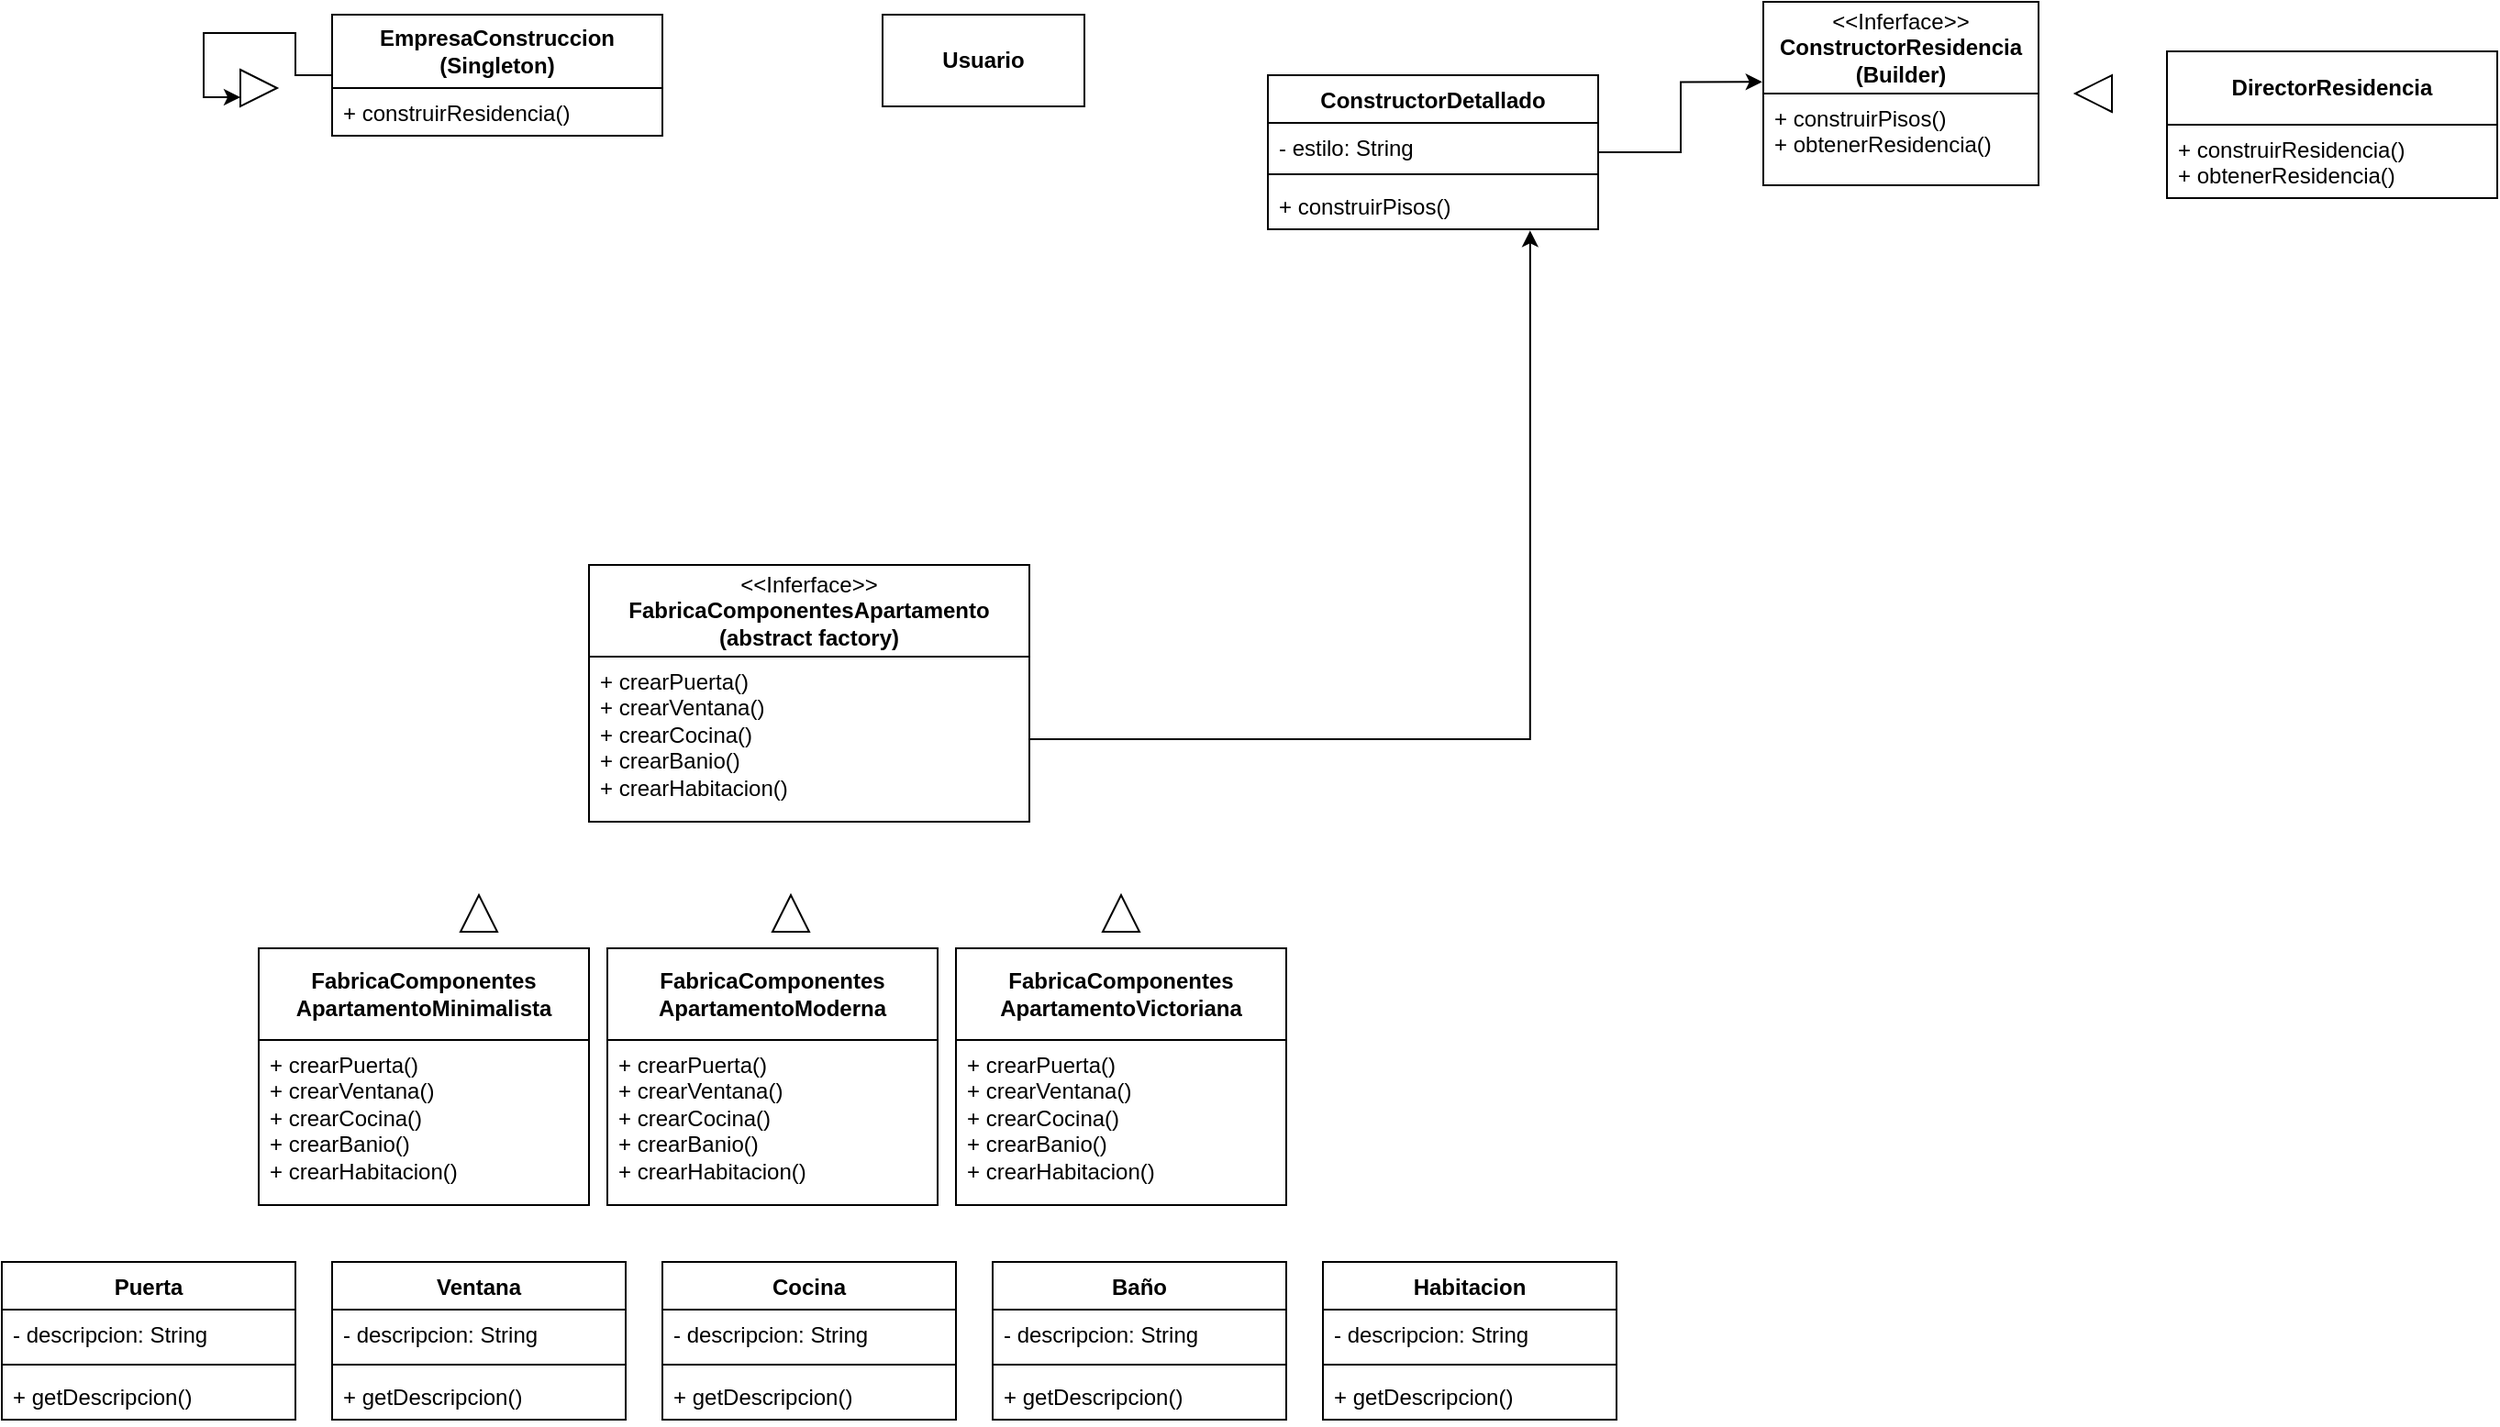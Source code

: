 <mxfile version="26.1.1">
  <diagram id="C5RBs43oDa-KdzZeNtuy" name="Page-1">
    <mxGraphModel dx="1351" dy="568" grid="1" gridSize="10" guides="1" tooltips="1" connect="1" arrows="1" fold="1" page="1" pageScale="1" pageWidth="827" pageHeight="1169" math="0" shadow="0">
      <root>
        <mxCell id="WIyWlLk6GJQsqaUBKTNV-0" />
        <mxCell id="WIyWlLk6GJQsqaUBKTNV-1" parent="WIyWlLk6GJQsqaUBKTNV-0" />
        <mxCell id="4NDoe3Q7L930IOSC8Iq2-74" style="edgeStyle=orthogonalEdgeStyle;rounded=0;orthogonalLoop=1;jettySize=auto;html=1;entryX=0;entryY=0.75;entryDx=0;entryDy=0;" edge="1" parent="WIyWlLk6GJQsqaUBKTNV-1" source="4NDoe3Q7L930IOSC8Iq2-6" target="4NDoe3Q7L930IOSC8Iq2-73">
          <mxGeometry relative="1" as="geometry" />
        </mxCell>
        <mxCell id="4NDoe3Q7L930IOSC8Iq2-6" value="&lt;b&gt;EmpresaConstruccion (Singleton)&lt;/b&gt;" style="swimlane;fontStyle=0;childLayout=stackLayout;horizontal=1;startSize=40;fillColor=none;horizontalStack=0;resizeParent=1;resizeParentMax=0;resizeLast=0;collapsible=1;marginBottom=0;whiteSpace=wrap;html=1;" vertex="1" parent="WIyWlLk6GJQsqaUBKTNV-1">
          <mxGeometry x="90" y="480" width="180" height="66" as="geometry" />
        </mxCell>
        <mxCell id="4NDoe3Q7L930IOSC8Iq2-7" value="&lt;div&gt;+ construirResidencia()&lt;/div&gt;" style="text;strokeColor=none;fillColor=none;align=left;verticalAlign=top;spacingLeft=4;spacingRight=4;overflow=hidden;rotatable=0;points=[[0,0.5],[1,0.5]];portConstraint=eastwest;whiteSpace=wrap;html=1;" vertex="1" parent="4NDoe3Q7L930IOSC8Iq2-6">
          <mxGeometry y="40" width="180" height="26" as="geometry" />
        </mxCell>
        <mxCell id="4NDoe3Q7L930IOSC8Iq2-10" value="&lt;b&gt;Usuario&lt;/b&gt;" style="html=1;whiteSpace=wrap;" vertex="1" parent="WIyWlLk6GJQsqaUBKTNV-1">
          <mxGeometry x="390" y="480" width="110" height="50" as="geometry" />
        </mxCell>
        <mxCell id="4NDoe3Q7L930IOSC8Iq2-17" value="&lt;div&gt;&amp;lt;&amp;lt;Inferface&amp;gt;&amp;gt;&lt;/div&gt;&lt;span style=&quot;font-weight: 700;&quot;&gt;FabricaComponentesApartamento&lt;/span&gt;&lt;div&gt;&lt;b&gt;(abstract factory&lt;/b&gt;&lt;b style=&quot;background-color: transparent; color: light-dark(rgb(0, 0, 0), rgb(255, 255, 255));&quot;&gt;)&lt;/b&gt;&lt;/div&gt;" style="swimlane;fontStyle=0;childLayout=stackLayout;horizontal=1;startSize=50;fillColor=none;horizontalStack=0;resizeParent=1;resizeParentMax=0;resizeLast=0;collapsible=1;marginBottom=0;whiteSpace=wrap;html=1;" vertex="1" parent="WIyWlLk6GJQsqaUBKTNV-1">
          <mxGeometry x="230" y="780" width="240" height="140" as="geometry" />
        </mxCell>
        <mxCell id="4NDoe3Q7L930IOSC8Iq2-18" value="&lt;div&gt;+ crearPuerta()&lt;/div&gt;&lt;div&gt;+ crearVentana()&lt;/div&gt;&lt;div&gt;+ crearCocina()&lt;/div&gt;&lt;div&gt;+ crearBanio()&lt;/div&gt;&lt;div&gt;+ crearHabitacion()&lt;/div&gt;" style="text;strokeColor=none;fillColor=none;align=left;verticalAlign=top;spacingLeft=4;spacingRight=4;overflow=hidden;rotatable=0;points=[[0,0.5],[1,0.5]];portConstraint=eastwest;whiteSpace=wrap;html=1;" vertex="1" parent="4NDoe3Q7L930IOSC8Iq2-17">
          <mxGeometry y="50" width="240" height="90" as="geometry" />
        </mxCell>
        <mxCell id="4NDoe3Q7L930IOSC8Iq2-23" value="&lt;b&gt;FabricaComponentes&lt;/b&gt;&lt;div&gt;&lt;b&gt;ApartamentoMinimalista&lt;/b&gt;&lt;/div&gt;" style="swimlane;fontStyle=0;childLayout=stackLayout;horizontal=1;startSize=50;fillColor=none;horizontalStack=0;resizeParent=1;resizeParentMax=0;resizeLast=0;collapsible=1;marginBottom=0;whiteSpace=wrap;html=1;" vertex="1" parent="WIyWlLk6GJQsqaUBKTNV-1">
          <mxGeometry x="50" y="989" width="180" height="140" as="geometry" />
        </mxCell>
        <mxCell id="4NDoe3Q7L930IOSC8Iq2-24" value="&lt;div&gt;+ crearPuerta()&lt;/div&gt;&lt;div&gt;+ crearVentana()&lt;/div&gt;&lt;div&gt;+ crearCocina()&lt;/div&gt;&lt;div&gt;+ crearBanio()&lt;/div&gt;&lt;div&gt;+ crearHabitacion()&lt;/div&gt;" style="text;strokeColor=none;fillColor=none;align=left;verticalAlign=top;spacingLeft=4;spacingRight=4;overflow=hidden;rotatable=0;points=[[0,0.5],[1,0.5]];portConstraint=eastwest;whiteSpace=wrap;html=1;" vertex="1" parent="4NDoe3Q7L930IOSC8Iq2-23">
          <mxGeometry y="50" width="180" height="90" as="geometry" />
        </mxCell>
        <mxCell id="4NDoe3Q7L930IOSC8Iq2-25" value="&lt;b&gt;FabricaComponentes&lt;/b&gt;&lt;div&gt;&lt;b&gt;ApartamentoModerna&lt;/b&gt;&lt;/div&gt;" style="swimlane;fontStyle=0;childLayout=stackLayout;horizontal=1;startSize=50;fillColor=none;horizontalStack=0;resizeParent=1;resizeParentMax=0;resizeLast=0;collapsible=1;marginBottom=0;whiteSpace=wrap;html=1;" vertex="1" parent="WIyWlLk6GJQsqaUBKTNV-1">
          <mxGeometry x="240" y="989" width="180" height="140" as="geometry" />
        </mxCell>
        <mxCell id="4NDoe3Q7L930IOSC8Iq2-26" value="&lt;div&gt;+ crearPuerta()&lt;/div&gt;&lt;div&gt;+ crearVentana()&lt;/div&gt;&lt;div&gt;+ crearCocina()&lt;/div&gt;&lt;div&gt;+ crearBanio()&lt;/div&gt;&lt;div&gt;+ crearHabitacion()&lt;/div&gt;" style="text;strokeColor=none;fillColor=none;align=left;verticalAlign=top;spacingLeft=4;spacingRight=4;overflow=hidden;rotatable=0;points=[[0,0.5],[1,0.5]];portConstraint=eastwest;whiteSpace=wrap;html=1;" vertex="1" parent="4NDoe3Q7L930IOSC8Iq2-25">
          <mxGeometry y="50" width="180" height="90" as="geometry" />
        </mxCell>
        <mxCell id="4NDoe3Q7L930IOSC8Iq2-27" value="&lt;b&gt;FabricaComponentes&lt;/b&gt;&lt;div&gt;&lt;b&gt;ApartamentoVictoriana&lt;/b&gt;&lt;/div&gt;" style="swimlane;fontStyle=0;childLayout=stackLayout;horizontal=1;startSize=50;fillColor=none;horizontalStack=0;resizeParent=1;resizeParentMax=0;resizeLast=0;collapsible=1;marginBottom=0;whiteSpace=wrap;html=1;" vertex="1" parent="WIyWlLk6GJQsqaUBKTNV-1">
          <mxGeometry x="430" y="989" width="180" height="140" as="geometry" />
        </mxCell>
        <mxCell id="4NDoe3Q7L930IOSC8Iq2-28" value="&lt;div&gt;+ crearPuerta()&lt;/div&gt;&lt;div&gt;+ crearVentana()&lt;/div&gt;&lt;div&gt;+ crearCocina()&lt;/div&gt;&lt;div&gt;+ crearBanio()&lt;/div&gt;&lt;div&gt;+ crearHabitacion()&lt;/div&gt;" style="text;strokeColor=none;fillColor=none;align=left;verticalAlign=top;spacingLeft=4;spacingRight=4;overflow=hidden;rotatable=0;points=[[0,0.5],[1,0.5]];portConstraint=eastwest;whiteSpace=wrap;html=1;" vertex="1" parent="4NDoe3Q7L930IOSC8Iq2-27">
          <mxGeometry y="50" width="180" height="90" as="geometry" />
        </mxCell>
        <mxCell id="4NDoe3Q7L930IOSC8Iq2-35" value="Puerta" style="swimlane;fontStyle=1;align=center;verticalAlign=top;childLayout=stackLayout;horizontal=1;startSize=26;horizontalStack=0;resizeParent=1;resizeParentMax=0;resizeLast=0;collapsible=1;marginBottom=0;whiteSpace=wrap;html=1;" vertex="1" parent="WIyWlLk6GJQsqaUBKTNV-1">
          <mxGeometry x="-90" y="1160" width="160" height="86" as="geometry" />
        </mxCell>
        <mxCell id="4NDoe3Q7L930IOSC8Iq2-36" value="- descripcion: String" style="text;strokeColor=none;fillColor=none;align=left;verticalAlign=top;spacingLeft=4;spacingRight=4;overflow=hidden;rotatable=0;points=[[0,0.5],[1,0.5]];portConstraint=eastwest;whiteSpace=wrap;html=1;" vertex="1" parent="4NDoe3Q7L930IOSC8Iq2-35">
          <mxGeometry y="26" width="160" height="26" as="geometry" />
        </mxCell>
        <mxCell id="4NDoe3Q7L930IOSC8Iq2-37" value="" style="line;strokeWidth=1;fillColor=none;align=left;verticalAlign=middle;spacingTop=-1;spacingLeft=3;spacingRight=3;rotatable=0;labelPosition=right;points=[];portConstraint=eastwest;strokeColor=inherit;" vertex="1" parent="4NDoe3Q7L930IOSC8Iq2-35">
          <mxGeometry y="52" width="160" height="8" as="geometry" />
        </mxCell>
        <mxCell id="4NDoe3Q7L930IOSC8Iq2-38" value="+ getDescripcion()" style="text;strokeColor=none;fillColor=none;align=left;verticalAlign=top;spacingLeft=4;spacingRight=4;overflow=hidden;rotatable=0;points=[[0,0.5],[1,0.5]];portConstraint=eastwest;whiteSpace=wrap;html=1;" vertex="1" parent="4NDoe3Q7L930IOSC8Iq2-35">
          <mxGeometry y="60" width="160" height="26" as="geometry" />
        </mxCell>
        <mxCell id="4NDoe3Q7L930IOSC8Iq2-40" value="Ventana" style="swimlane;fontStyle=1;align=center;verticalAlign=top;childLayout=stackLayout;horizontal=1;startSize=26;horizontalStack=0;resizeParent=1;resizeParentMax=0;resizeLast=0;collapsible=1;marginBottom=0;whiteSpace=wrap;html=1;" vertex="1" parent="WIyWlLk6GJQsqaUBKTNV-1">
          <mxGeometry x="90" y="1160" width="160" height="86" as="geometry" />
        </mxCell>
        <mxCell id="4NDoe3Q7L930IOSC8Iq2-41" value="- descripcion: String" style="text;strokeColor=none;fillColor=none;align=left;verticalAlign=top;spacingLeft=4;spacingRight=4;overflow=hidden;rotatable=0;points=[[0,0.5],[1,0.5]];portConstraint=eastwest;whiteSpace=wrap;html=1;" vertex="1" parent="4NDoe3Q7L930IOSC8Iq2-40">
          <mxGeometry y="26" width="160" height="26" as="geometry" />
        </mxCell>
        <mxCell id="4NDoe3Q7L930IOSC8Iq2-42" value="" style="line;strokeWidth=1;fillColor=none;align=left;verticalAlign=middle;spacingTop=-1;spacingLeft=3;spacingRight=3;rotatable=0;labelPosition=right;points=[];portConstraint=eastwest;strokeColor=inherit;" vertex="1" parent="4NDoe3Q7L930IOSC8Iq2-40">
          <mxGeometry y="52" width="160" height="8" as="geometry" />
        </mxCell>
        <mxCell id="4NDoe3Q7L930IOSC8Iq2-43" value="+ getDescripcion()" style="text;strokeColor=none;fillColor=none;align=left;verticalAlign=top;spacingLeft=4;spacingRight=4;overflow=hidden;rotatable=0;points=[[0,0.5],[1,0.5]];portConstraint=eastwest;whiteSpace=wrap;html=1;" vertex="1" parent="4NDoe3Q7L930IOSC8Iq2-40">
          <mxGeometry y="60" width="160" height="26" as="geometry" />
        </mxCell>
        <mxCell id="4NDoe3Q7L930IOSC8Iq2-44" value="Cocina" style="swimlane;fontStyle=1;align=center;verticalAlign=top;childLayout=stackLayout;horizontal=1;startSize=26;horizontalStack=0;resizeParent=1;resizeParentMax=0;resizeLast=0;collapsible=1;marginBottom=0;whiteSpace=wrap;html=1;" vertex="1" parent="WIyWlLk6GJQsqaUBKTNV-1">
          <mxGeometry x="270" y="1160" width="160" height="86" as="geometry" />
        </mxCell>
        <mxCell id="4NDoe3Q7L930IOSC8Iq2-45" value="- descripcion: String" style="text;strokeColor=none;fillColor=none;align=left;verticalAlign=top;spacingLeft=4;spacingRight=4;overflow=hidden;rotatable=0;points=[[0,0.5],[1,0.5]];portConstraint=eastwest;whiteSpace=wrap;html=1;" vertex="1" parent="4NDoe3Q7L930IOSC8Iq2-44">
          <mxGeometry y="26" width="160" height="26" as="geometry" />
        </mxCell>
        <mxCell id="4NDoe3Q7L930IOSC8Iq2-46" value="" style="line;strokeWidth=1;fillColor=none;align=left;verticalAlign=middle;spacingTop=-1;spacingLeft=3;spacingRight=3;rotatable=0;labelPosition=right;points=[];portConstraint=eastwest;strokeColor=inherit;" vertex="1" parent="4NDoe3Q7L930IOSC8Iq2-44">
          <mxGeometry y="52" width="160" height="8" as="geometry" />
        </mxCell>
        <mxCell id="4NDoe3Q7L930IOSC8Iq2-47" value="+ getDescripcion()" style="text;strokeColor=none;fillColor=none;align=left;verticalAlign=top;spacingLeft=4;spacingRight=4;overflow=hidden;rotatable=0;points=[[0,0.5],[1,0.5]];portConstraint=eastwest;whiteSpace=wrap;html=1;" vertex="1" parent="4NDoe3Q7L930IOSC8Iq2-44">
          <mxGeometry y="60" width="160" height="26" as="geometry" />
        </mxCell>
        <mxCell id="4NDoe3Q7L930IOSC8Iq2-48" value="Baño" style="swimlane;fontStyle=1;align=center;verticalAlign=top;childLayout=stackLayout;horizontal=1;startSize=26;horizontalStack=0;resizeParent=1;resizeParentMax=0;resizeLast=0;collapsible=1;marginBottom=0;whiteSpace=wrap;html=1;" vertex="1" parent="WIyWlLk6GJQsqaUBKTNV-1">
          <mxGeometry x="450" y="1160" width="160" height="86" as="geometry" />
        </mxCell>
        <mxCell id="4NDoe3Q7L930IOSC8Iq2-49" value="- descripcion: String" style="text;strokeColor=none;fillColor=none;align=left;verticalAlign=top;spacingLeft=4;spacingRight=4;overflow=hidden;rotatable=0;points=[[0,0.5],[1,0.5]];portConstraint=eastwest;whiteSpace=wrap;html=1;" vertex="1" parent="4NDoe3Q7L930IOSC8Iq2-48">
          <mxGeometry y="26" width="160" height="26" as="geometry" />
        </mxCell>
        <mxCell id="4NDoe3Q7L930IOSC8Iq2-50" value="" style="line;strokeWidth=1;fillColor=none;align=left;verticalAlign=middle;spacingTop=-1;spacingLeft=3;spacingRight=3;rotatable=0;labelPosition=right;points=[];portConstraint=eastwest;strokeColor=inherit;" vertex="1" parent="4NDoe3Q7L930IOSC8Iq2-48">
          <mxGeometry y="52" width="160" height="8" as="geometry" />
        </mxCell>
        <mxCell id="4NDoe3Q7L930IOSC8Iq2-51" value="+ getDescripcion()" style="text;strokeColor=none;fillColor=none;align=left;verticalAlign=top;spacingLeft=4;spacingRight=4;overflow=hidden;rotatable=0;points=[[0,0.5],[1,0.5]];portConstraint=eastwest;whiteSpace=wrap;html=1;" vertex="1" parent="4NDoe3Q7L930IOSC8Iq2-48">
          <mxGeometry y="60" width="160" height="26" as="geometry" />
        </mxCell>
        <mxCell id="4NDoe3Q7L930IOSC8Iq2-52" value="Habitacion" style="swimlane;fontStyle=1;align=center;verticalAlign=top;childLayout=stackLayout;horizontal=1;startSize=26;horizontalStack=0;resizeParent=1;resizeParentMax=0;resizeLast=0;collapsible=1;marginBottom=0;whiteSpace=wrap;html=1;" vertex="1" parent="WIyWlLk6GJQsqaUBKTNV-1">
          <mxGeometry x="630" y="1160" width="160" height="86" as="geometry" />
        </mxCell>
        <mxCell id="4NDoe3Q7L930IOSC8Iq2-53" value="- descripcion: String" style="text;strokeColor=none;fillColor=none;align=left;verticalAlign=top;spacingLeft=4;spacingRight=4;overflow=hidden;rotatable=0;points=[[0,0.5],[1,0.5]];portConstraint=eastwest;whiteSpace=wrap;html=1;" vertex="1" parent="4NDoe3Q7L930IOSC8Iq2-52">
          <mxGeometry y="26" width="160" height="26" as="geometry" />
        </mxCell>
        <mxCell id="4NDoe3Q7L930IOSC8Iq2-54" value="" style="line;strokeWidth=1;fillColor=none;align=left;verticalAlign=middle;spacingTop=-1;spacingLeft=3;spacingRight=3;rotatable=0;labelPosition=right;points=[];portConstraint=eastwest;strokeColor=inherit;" vertex="1" parent="4NDoe3Q7L930IOSC8Iq2-52">
          <mxGeometry y="52" width="160" height="8" as="geometry" />
        </mxCell>
        <mxCell id="4NDoe3Q7L930IOSC8Iq2-55" value="+ getDescripcion()" style="text;strokeColor=none;fillColor=none;align=left;verticalAlign=top;spacingLeft=4;spacingRight=4;overflow=hidden;rotatable=0;points=[[0,0.5],[1,0.5]];portConstraint=eastwest;whiteSpace=wrap;html=1;" vertex="1" parent="4NDoe3Q7L930IOSC8Iq2-52">
          <mxGeometry y="60" width="160" height="26" as="geometry" />
        </mxCell>
        <mxCell id="4NDoe3Q7L930IOSC8Iq2-56" value="&lt;div&gt;&amp;lt;&amp;lt;Inferface&amp;gt;&amp;gt;&lt;/div&gt;&lt;b&gt;ConstructorResidencia&lt;/b&gt;&lt;div&gt;&lt;b&gt;(Builder)&lt;/b&gt;&lt;/div&gt;" style="swimlane;fontStyle=0;childLayout=stackLayout;horizontal=1;startSize=50;fillColor=none;horizontalStack=0;resizeParent=1;resizeParentMax=0;resizeLast=0;collapsible=1;marginBottom=0;whiteSpace=wrap;html=1;" vertex="1" parent="WIyWlLk6GJQsqaUBKTNV-1">
          <mxGeometry x="870" y="473" width="150" height="100" as="geometry" />
        </mxCell>
        <mxCell id="4NDoe3Q7L930IOSC8Iq2-57" value="&lt;div&gt;+ construirPisos()&lt;/div&gt;&lt;div&gt;&lt;span style=&quot;background-color: transparent; color: light-dark(rgb(0, 0, 0), rgb(255, 255, 255));&quot;&gt;+ obtenerResidencia()&lt;/span&gt;&lt;/div&gt;" style="text;strokeColor=none;fillColor=none;align=left;verticalAlign=top;spacingLeft=4;spacingRight=4;overflow=hidden;rotatable=0;points=[[0,0.5],[1,0.5]];portConstraint=eastwest;whiteSpace=wrap;html=1;" vertex="1" parent="4NDoe3Q7L930IOSC8Iq2-56">
          <mxGeometry y="50" width="150" height="50" as="geometry" />
        </mxCell>
        <mxCell id="4NDoe3Q7L930IOSC8Iq2-58" value="" style="triangle;whiteSpace=wrap;html=1;rotation=-90;" vertex="1" parent="WIyWlLk6GJQsqaUBKTNV-1">
          <mxGeometry x="160" y="960" width="20" height="20" as="geometry" />
        </mxCell>
        <mxCell id="4NDoe3Q7L930IOSC8Iq2-59" value="" style="triangle;whiteSpace=wrap;html=1;rotation=-90;" vertex="1" parent="WIyWlLk6GJQsqaUBKTNV-1">
          <mxGeometry x="330" y="960" width="20" height="20" as="geometry" />
        </mxCell>
        <mxCell id="4NDoe3Q7L930IOSC8Iq2-60" value="" style="triangle;whiteSpace=wrap;html=1;rotation=-90;" vertex="1" parent="WIyWlLk6GJQsqaUBKTNV-1">
          <mxGeometry x="510" y="960" width="20" height="20" as="geometry" />
        </mxCell>
        <mxCell id="4NDoe3Q7L930IOSC8Iq2-61" value="" style="triangle;whiteSpace=wrap;html=1;rotation=-180;" vertex="1" parent="WIyWlLk6GJQsqaUBKTNV-1">
          <mxGeometry x="1040" y="513" width="20" height="20" as="geometry" />
        </mxCell>
        <mxCell id="4NDoe3Q7L930IOSC8Iq2-63" value="ConstructorDetallado" style="swimlane;fontStyle=1;align=center;verticalAlign=top;childLayout=stackLayout;horizontal=1;startSize=26;horizontalStack=0;resizeParent=1;resizeParentMax=0;resizeLast=0;collapsible=1;marginBottom=0;whiteSpace=wrap;html=1;" vertex="1" parent="WIyWlLk6GJQsqaUBKTNV-1">
          <mxGeometry x="600" y="513" width="180" height="84" as="geometry" />
        </mxCell>
        <mxCell id="4NDoe3Q7L930IOSC8Iq2-64" value="&lt;div&gt;&lt;span style=&quot;background-color: transparent; color: light-dark(rgb(0, 0, 0), rgb(255, 255, 255));&quot;&gt;- estilo: String&lt;/span&gt;&lt;/div&gt;" style="text;strokeColor=none;fillColor=none;align=left;verticalAlign=top;spacingLeft=4;spacingRight=4;overflow=hidden;rotatable=0;points=[[0,0.5],[1,0.5]];portConstraint=eastwest;whiteSpace=wrap;html=1;" vertex="1" parent="4NDoe3Q7L930IOSC8Iq2-63">
          <mxGeometry y="26" width="180" height="24" as="geometry" />
        </mxCell>
        <mxCell id="4NDoe3Q7L930IOSC8Iq2-65" value="" style="line;strokeWidth=1;fillColor=none;align=left;verticalAlign=middle;spacingTop=-1;spacingLeft=3;spacingRight=3;rotatable=0;labelPosition=right;points=[];portConstraint=eastwest;strokeColor=inherit;" vertex="1" parent="4NDoe3Q7L930IOSC8Iq2-63">
          <mxGeometry y="50" width="180" height="8" as="geometry" />
        </mxCell>
        <mxCell id="4NDoe3Q7L930IOSC8Iq2-66" value="+ construirPisos()" style="text;strokeColor=none;fillColor=none;align=left;verticalAlign=top;spacingLeft=4;spacingRight=4;overflow=hidden;rotatable=0;points=[[0,0.5],[1,0.5]];portConstraint=eastwest;whiteSpace=wrap;html=1;" vertex="1" parent="4NDoe3Q7L930IOSC8Iq2-63">
          <mxGeometry y="58" width="180" height="26" as="geometry" />
        </mxCell>
        <mxCell id="4NDoe3Q7L930IOSC8Iq2-67" style="edgeStyle=orthogonalEdgeStyle;rounded=0;orthogonalLoop=1;jettySize=auto;html=1;entryX=-0.004;entryY=-0.127;entryDx=0;entryDy=0;entryPerimeter=0;" edge="1" parent="WIyWlLk6GJQsqaUBKTNV-1" source="4NDoe3Q7L930IOSC8Iq2-63" target="4NDoe3Q7L930IOSC8Iq2-57">
          <mxGeometry relative="1" as="geometry" />
        </mxCell>
        <mxCell id="4NDoe3Q7L930IOSC8Iq2-68" style="edgeStyle=orthogonalEdgeStyle;rounded=0;orthogonalLoop=1;jettySize=auto;html=1;entryX=0.794;entryY=1.026;entryDx=0;entryDy=0;entryPerimeter=0;" edge="1" parent="WIyWlLk6GJQsqaUBKTNV-1" source="4NDoe3Q7L930IOSC8Iq2-18" target="4NDoe3Q7L930IOSC8Iq2-66">
          <mxGeometry relative="1" as="geometry" />
        </mxCell>
        <mxCell id="4NDoe3Q7L930IOSC8Iq2-71" value="&lt;b&gt;DirectorResidencia&lt;/b&gt;" style="swimlane;fontStyle=0;childLayout=stackLayout;horizontal=1;startSize=40;fillColor=none;horizontalStack=0;resizeParent=1;resizeParentMax=0;resizeLast=0;collapsible=1;marginBottom=0;whiteSpace=wrap;html=1;" vertex="1" parent="WIyWlLk6GJQsqaUBKTNV-1">
          <mxGeometry x="1090" y="500" width="180" height="80" as="geometry" />
        </mxCell>
        <mxCell id="4NDoe3Q7L930IOSC8Iq2-72" value="&lt;div&gt;+ construirResidencia()&lt;/div&gt;&lt;div&gt;&lt;span style=&quot;background-color: transparent; color: light-dark(rgb(0, 0, 0), rgb(255, 255, 255));&quot;&gt;+ obtenerResidencia()&lt;/span&gt;&lt;/div&gt;" style="text;strokeColor=none;fillColor=none;align=left;verticalAlign=top;spacingLeft=4;spacingRight=4;overflow=hidden;rotatable=0;points=[[0,0.5],[1,0.5]];portConstraint=eastwest;whiteSpace=wrap;html=1;" vertex="1" parent="4NDoe3Q7L930IOSC8Iq2-71">
          <mxGeometry y="40" width="180" height="40" as="geometry" />
        </mxCell>
        <mxCell id="4NDoe3Q7L930IOSC8Iq2-73" value="" style="triangle;whiteSpace=wrap;html=1;rotation=0;" vertex="1" parent="WIyWlLk6GJQsqaUBKTNV-1">
          <mxGeometry x="40" y="510" width="20" height="20" as="geometry" />
        </mxCell>
      </root>
    </mxGraphModel>
  </diagram>
</mxfile>
